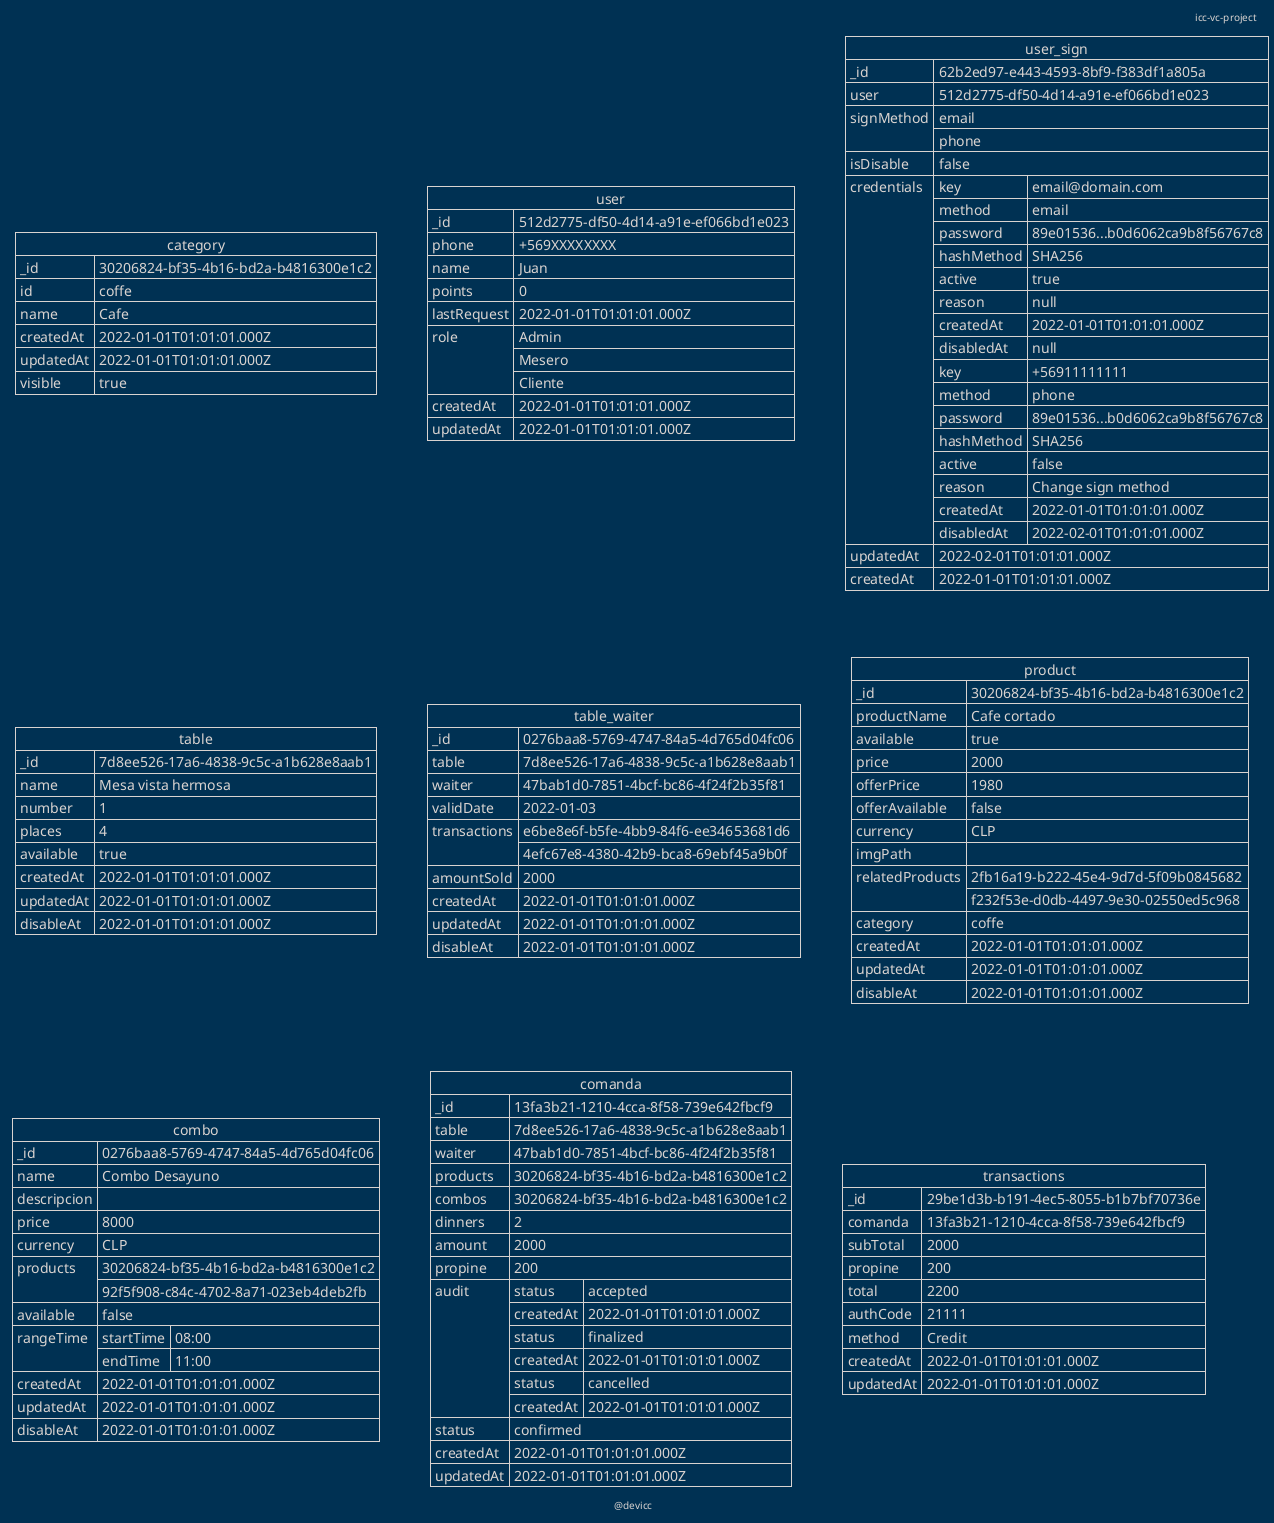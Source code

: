 @startuml json
!theme blueprint
allowmixing
json category {
    "_id": "30206824-bf35-4b16-bd2a-b4816300e1c2",
    "id": "coffe",
    "name": "Cafe",
    "createdAt": "2022-01-01T01:01:01.000Z",
    "updatedAt": "2022-01-01T01:01:01.000Z",
    "visible": true
}
json user {
    "_id":"512d2775-df50-4d14-a91e-ef066bd1e023",
    "phone": "+569XXXXXXXX",
    "name": "Juan",
    "points": 0,
    "lastRequest": "2022-01-01T01:01:01.000Z",
    "role": ["Admin", "Mesero", "Cliente"],
    "createdAt": "2022-01-01T01:01:01.000Z",
    "updatedAt": "2022-01-01T01:01:01.000Z"
}
json user_sign {
    "_id":"62b2ed97-e443-4593-8bf9-f383df1a805a",
    "user": "512d2775-df50-4d14-a91e-ef066bd1e023",
    "signMethod": ["email", "phone"],
    "isDisable": false,
    "credentials" : [
        {
            "key": "email@domain.com",
            "method": "email",
            "password": "89e01536...b0d6062ca9b8f56767c8",
            "hashMethod": "SHA256",
            "active": true,
            "reason": null,
            "createdAt": "2022-01-01T01:01:01.000Z",
            "disabledAt": null
        },
        {
            "key": "+56911111111",
            "method": "phone",
            "password": "89e01536...b0d6062ca9b8f56767c8",
            "hashMethod": "SHA256",
            "active": false,
            "reason": "Change sign method",
            "createdAt": "2022-01-01T01:01:01.000Z",
            "disabledAt": "2022-02-01T01:01:01.000Z"
        }
    ],
    "updatedAt": "2022-02-01T01:01:01.000Z",
    "createdAt": "2022-01-01T01:01:01.000Z"
}
json table {
    "_id": "7d8ee526-17a6-4838-9c5c-a1b628e8aab1",
    "name": "Mesa vista hermosa",
    "number": 1,
    "places": 4,
    "available": true,
    "createdAt": "2022-01-01T01:01:01.000Z",
    "updatedAt": "2022-01-01T01:01:01.000Z",
    "disableAt": "2022-01-01T01:01:01.000Z"
}
json table_waiter {
    "_id": "0276baa8-5769-4747-84a5-4d765d04fc06",
    "table": "7d8ee526-17a6-4838-9c5c-a1b628e8aab1",
    "waiter": "47bab1d0-7851-4bcf-bc86-4f24f2b35f81",
    "validDate": "2022-01-03",
    "transactions": ["e6be8e6f-b5fe-4bb9-84f6-ee34653681d6", "4efc67e8-4380-42b9-bca8-69ebf45a9b0f"],
    "amountSold": 2000,
    "createdAt": "2022-01-01T01:01:01.000Z",
    "updatedAt": "2022-01-01T01:01:01.000Z",
    "disableAt": "2022-01-01T01:01:01.000Z"
}
json product {
    "_id": "30206824-bf35-4b16-bd2a-b4816300e1c2",
    "productName": "Cafe cortado",
    "available": true,
    "price": 2000,
    "offerPrice": 1980,
    "offerAvailable": false,
    "currency": "CLP",
    "imgPath": "",
    "relatedProducts": ["2fb16a19-b222-45e4-9d7d-5f09b0845682", "f232f53e-d0db-4497-9e30-02550ed5c968"],
    "category": ["coffe"],
    "createdAt": "2022-01-01T01:01:01.000Z",
    "updatedAt": "2022-01-01T01:01:01.000Z",
    "disableAt": "2022-01-01T01:01:01.000Z"
}
json combo {
    "_id": "0276baa8-5769-4747-84a5-4d765d04fc06",
    "name": "Combo Desayuno",
    "descripcion": "",
    "price": 8000,
    "currency": "CLP",
    "products": ["30206824-bf35-4b16-bd2a-b4816300e1c2", "92f5f908-c84c-4702-8a71-023eb4deb2fb"],
    "available": false,
    "rangeTime": [
        {"startTime": "08:00", "endTime": "11:00"}
    ],
    "createdAt": "2022-01-01T01:01:01.000Z",
    "updatedAt": "2022-01-01T01:01:01.000Z",
    "disableAt": "2022-01-01T01:01:01.000Z"
}
json comanda {
    "_id": "13fa3b21-1210-4cca-8f58-739e642fbcf9",
    "table": "7d8ee526-17a6-4838-9c5c-a1b628e8aab1",
    "waiter": "47bab1d0-7851-4bcf-bc86-4f24f2b35f81",
    "products": ["30206824-bf35-4b16-bd2a-b4816300e1c2"],
    "combos": ["30206824-bf35-4b16-bd2a-b4816300e1c2"],
    "dinners": 2,
    "amount": 2000,
    "propine": 200,
    "audit": [
        {
            "status": "accepted",
            "createdAt": "2022-01-01T01:01:01.000Z"
        },
        {
            "status": "finalized",
            "createdAt": "2022-01-01T01:01:01.000Z"
        },
        {
            "status": "cancelled",
            "createdAt": "2022-01-01T01:01:01.000Z"
        }
    ],
    "status": "confirmed",
    "createdAt": "2022-01-01T01:01:01.000Z",
    "updatedAt": "2022-01-01T01:01:01.000Z"
}
json transactions {
    "_id": "29be1d3b-b191-4ec5-8055-b1b7bf70736e",
    "comanda": "13fa3b21-1210-4cca-8f58-739e642fbcf9",
    "subTotal": 2000,
    "propine": 200,
    "total": 2200,
    "authCode": 21111,
    "method": "Credit",
    "createdAt": "2022-01-01T01:01:01.000Z",
    "updatedAt": "2022-01-01T01:01:01.000Z"
}
footer @devicc
header icc-vc-project
@enduml